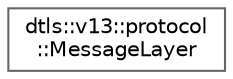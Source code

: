 digraph "Graphical Class Hierarchy"
{
 // LATEX_PDF_SIZE
  bgcolor="transparent";
  edge [fontname=Helvetica,fontsize=10,labelfontname=Helvetica,labelfontsize=10];
  node [fontname=Helvetica,fontsize=10,shape=box,height=0.2,width=0.4];
  rankdir="LR";
  Node0 [id="Node000000",label="dtls::v13::protocol\l::MessageLayer",height=0.2,width=0.4,color="grey40", fillcolor="white", style="filled",URL="$classdtls_1_1v13_1_1protocol_1_1MessageLayer.html",tooltip="Main DTLS Message Layer."];
}
